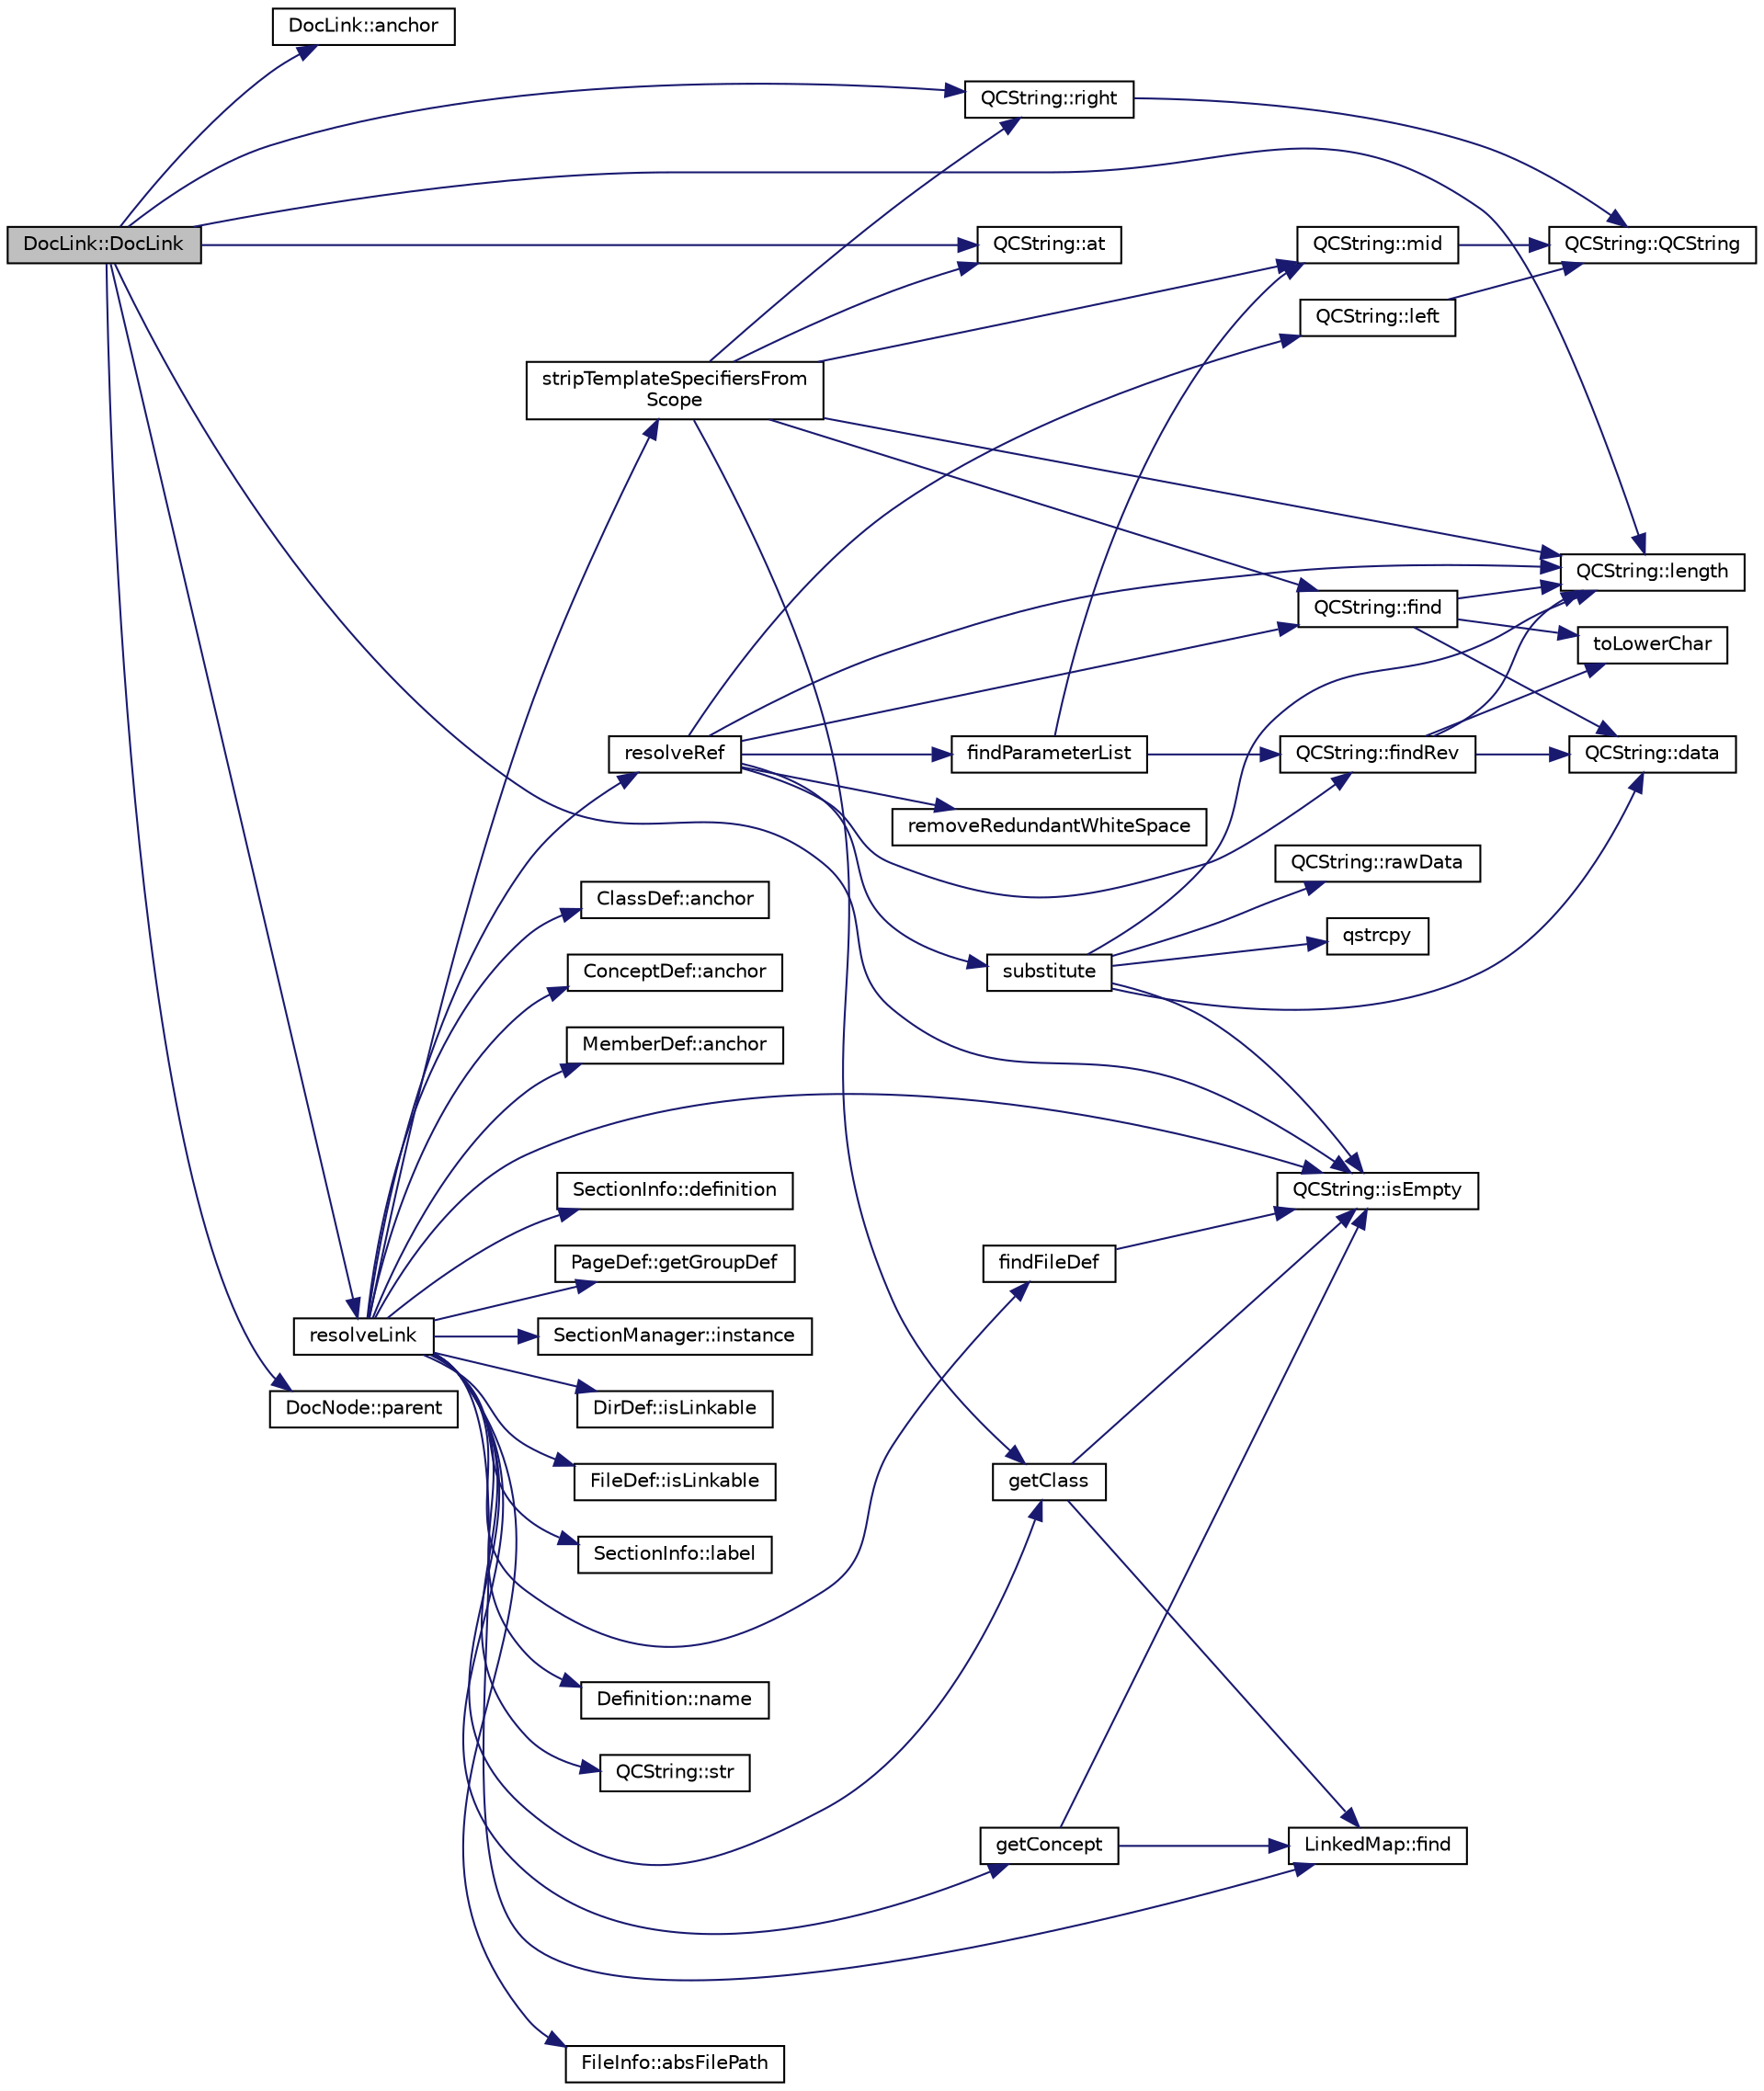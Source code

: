 digraph "DocLink::DocLink"
{
 // LATEX_PDF_SIZE
  edge [fontname="Helvetica",fontsize="10",labelfontname="Helvetica",labelfontsize="10"];
  node [fontname="Helvetica",fontsize="10",shape=record];
  rankdir="LR";
  Node1 [label="DocLink::DocLink",height=0.2,width=0.4,color="black", fillcolor="grey75", style="filled", fontcolor="black",tooltip=" "];
  Node1 -> Node2 [color="midnightblue",fontsize="10",style="solid"];
  Node2 [label="DocLink::anchor",height=0.2,width=0.4,color="black", fillcolor="white", style="filled",URL="$classDocLink.html#a12c7fd0cd735e1fb53216fc9fa26bf61",tooltip=" "];
  Node1 -> Node3 [color="midnightblue",fontsize="10",style="solid"];
  Node3 [label="QCString::at",height=0.2,width=0.4,color="black", fillcolor="white", style="filled",URL="$classQCString.html#a4c8be5d062cc14919b53ff0a3c8f9a4f",tooltip=" "];
  Node1 -> Node4 [color="midnightblue",fontsize="10",style="solid"];
  Node4 [label="QCString::isEmpty",height=0.2,width=0.4,color="black", fillcolor="white", style="filled",URL="$classQCString.html#a621c4090d69ad7d05ef8e5234376c3d8",tooltip=" "];
  Node1 -> Node5 [color="midnightblue",fontsize="10",style="solid"];
  Node5 [label="QCString::length",height=0.2,width=0.4,color="black", fillcolor="white", style="filled",URL="$classQCString.html#ac52596733e9110b778019946d73fb268",tooltip=" "];
  Node1 -> Node6 [color="midnightblue",fontsize="10",style="solid"];
  Node6 [label="DocNode::parent",height=0.2,width=0.4,color="black", fillcolor="white", style="filled",URL="$classDocNode.html#a19c40a3c8e9e449616707f48e252b02e",tooltip=" "];
  Node1 -> Node7 [color="midnightblue",fontsize="10",style="solid"];
  Node7 [label="resolveLink",height=0.2,width=0.4,color="black", fillcolor="white", style="filled",URL="$util_8cpp.html#a5548379f168f36fd8576adcdeab3eb0b",tooltip=" "];
  Node7 -> Node8 [color="midnightblue",fontsize="10",style="solid"];
  Node8 [label="FileInfo::absFilePath",height=0.2,width=0.4,color="black", fillcolor="white", style="filled",URL="$classFileInfo.html#af69e3949475014dcdbd504d742bdf270",tooltip=" "];
  Node7 -> Node9 [color="midnightblue",fontsize="10",style="solid"];
  Node9 [label="ClassDef::anchor",height=0.2,width=0.4,color="black", fillcolor="white", style="filled",URL="$classClassDef.html#a7016b59e40eefbd4e9a1cc6fa43e0bff",tooltip=" "];
  Node7 -> Node10 [color="midnightblue",fontsize="10",style="solid"];
  Node10 [label="ConceptDef::anchor",height=0.2,width=0.4,color="black", fillcolor="white", style="filled",URL="$classConceptDef.html#a59e9b6a7ed4fbf557a98554203041ddb",tooltip=" "];
  Node7 -> Node11 [color="midnightblue",fontsize="10",style="solid"];
  Node11 [label="MemberDef::anchor",height=0.2,width=0.4,color="black", fillcolor="white", style="filled",URL="$classMemberDef.html#a170c6221384447f7e2e9f5a529efef40",tooltip=" "];
  Node7 -> Node12 [color="midnightblue",fontsize="10",style="solid"];
  Node12 [label="SectionInfo::definition",height=0.2,width=0.4,color="black", fillcolor="white", style="filled",URL="$classSectionInfo.html#a544a0639c73042b305889ab13476fb24",tooltip=" "];
  Node7 -> Node13 [color="midnightblue",fontsize="10",style="solid"];
  Node13 [label="LinkedMap::find",height=0.2,width=0.4,color="black", fillcolor="white", style="filled",URL="$classLinkedMap.html#ad7659775b7de962b4fe0921456baf4f4",tooltip=" "];
  Node7 -> Node14 [color="midnightblue",fontsize="10",style="solid"];
  Node14 [label="findFileDef",height=0.2,width=0.4,color="black", fillcolor="white", style="filled",URL="$util_8cpp.html#af891990268daeb8713d18d154b84ffdb",tooltip=" "];
  Node14 -> Node4 [color="midnightblue",fontsize="10",style="solid"];
  Node7 -> Node15 [color="midnightblue",fontsize="10",style="solid"];
  Node15 [label="getClass",height=0.2,width=0.4,color="black", fillcolor="white", style="filled",URL="$classdef_8cpp.html#a9682735bd2cf0656eaa944f8b3e364a2",tooltip=" "];
  Node15 -> Node13 [color="midnightblue",fontsize="10",style="solid"];
  Node15 -> Node4 [color="midnightblue",fontsize="10",style="solid"];
  Node7 -> Node16 [color="midnightblue",fontsize="10",style="solid"];
  Node16 [label="getConcept",height=0.2,width=0.4,color="black", fillcolor="white", style="filled",URL="$conceptdef_8cpp.html#abc9dcc96b75f1a299589ec14c2a97c97",tooltip=" "];
  Node16 -> Node13 [color="midnightblue",fontsize="10",style="solid"];
  Node16 -> Node4 [color="midnightblue",fontsize="10",style="solid"];
  Node7 -> Node17 [color="midnightblue",fontsize="10",style="solid"];
  Node17 [label="PageDef::getGroupDef",height=0.2,width=0.4,color="black", fillcolor="white", style="filled",URL="$classPageDef.html#acd024899a0d21128490483d8cce009a1",tooltip=" "];
  Node7 -> Node18 [color="midnightblue",fontsize="10",style="solid"];
  Node18 [label="SectionManager::instance",height=0.2,width=0.4,color="black", fillcolor="white", style="filled",URL="$classSectionManager.html#afcf31c2b2bad467541c924342b08773d",tooltip="returns a reference to the singleton"];
  Node7 -> Node4 [color="midnightblue",fontsize="10",style="solid"];
  Node7 -> Node19 [color="midnightblue",fontsize="10",style="solid"];
  Node19 [label="DirDef::isLinkable",height=0.2,width=0.4,color="black", fillcolor="white", style="filled",URL="$classDirDef.html#a87ae739d4bbaf8ee8bb26ee2bfbb28f9",tooltip=" "];
  Node7 -> Node20 [color="midnightblue",fontsize="10",style="solid"];
  Node20 [label="FileDef::isLinkable",height=0.2,width=0.4,color="black", fillcolor="white", style="filled",URL="$classFileDef.html#a18cecb4e062e28d65f18313b9357601e",tooltip=" "];
  Node7 -> Node21 [color="midnightblue",fontsize="10",style="solid"];
  Node21 [label="SectionInfo::label",height=0.2,width=0.4,color="black", fillcolor="white", style="filled",URL="$classSectionInfo.html#a3028bd10d3288ef120bd833e0ebc57ab",tooltip=" "];
  Node7 -> Node22 [color="midnightblue",fontsize="10",style="solid"];
  Node22 [label="Definition::name",height=0.2,width=0.4,color="black", fillcolor="white", style="filled",URL="$classDefinition.html#a9374fedd7f64fea7e0e164302d1a9e61",tooltip=" "];
  Node7 -> Node23 [color="midnightblue",fontsize="10",style="solid"];
  Node23 [label="resolveRef",height=0.2,width=0.4,color="black", fillcolor="white", style="filled",URL="$util_8cpp.html#a6aee1ec15ba34cf7ffde95867eaa59a3",tooltip=" "];
  Node23 -> Node24 [color="midnightblue",fontsize="10",style="solid"];
  Node24 [label="QCString::find",height=0.2,width=0.4,color="black", fillcolor="white", style="filled",URL="$classQCString.html#a0182ece6b76dad6475dafb53e2faaf10",tooltip=" "];
  Node24 -> Node25 [color="midnightblue",fontsize="10",style="solid"];
  Node25 [label="QCString::data",height=0.2,width=0.4,color="black", fillcolor="white", style="filled",URL="$classQCString.html#ac3aa3ac1a1c36d3305eba22a2eb0d098",tooltip=" "];
  Node24 -> Node5 [color="midnightblue",fontsize="10",style="solid"];
  Node24 -> Node26 [color="midnightblue",fontsize="10",style="solid"];
  Node26 [label="toLowerChar",height=0.2,width=0.4,color="black", fillcolor="white", style="filled",URL="$qcstring_8cpp.html#a4e545641f98651d4fb8299b407721f9b",tooltip=" "];
  Node23 -> Node27 [color="midnightblue",fontsize="10",style="solid"];
  Node27 [label="findParameterList",height=0.2,width=0.4,color="black", fillcolor="white", style="filled",URL="$util_8cpp.html#ad2143a92408c0b36271fbf7dbe84f4f7",tooltip=" "];
  Node27 -> Node28 [color="midnightblue",fontsize="10",style="solid"];
  Node28 [label="QCString::findRev",height=0.2,width=0.4,color="black", fillcolor="white", style="filled",URL="$classQCString.html#ab47a6435c16d61d04fb448f1080b4e26",tooltip=" "];
  Node28 -> Node25 [color="midnightblue",fontsize="10",style="solid"];
  Node28 -> Node5 [color="midnightblue",fontsize="10",style="solid"];
  Node28 -> Node26 [color="midnightblue",fontsize="10",style="solid"];
  Node27 -> Node29 [color="midnightblue",fontsize="10",style="solid"];
  Node29 [label="QCString::mid",height=0.2,width=0.4,color="black", fillcolor="white", style="filled",URL="$classQCString.html#a27136caf9c0bc4daca574cda6f113551",tooltip=" "];
  Node29 -> Node30 [color="midnightblue",fontsize="10",style="solid"];
  Node30 [label="QCString::QCString",height=0.2,width=0.4,color="black", fillcolor="white", style="filled",URL="$classQCString.html#ad691e1087cc03e14e00d1147ae0ecab7",tooltip=" "];
  Node23 -> Node28 [color="midnightblue",fontsize="10",style="solid"];
  Node23 -> Node31 [color="midnightblue",fontsize="10",style="solid"];
  Node31 [label="QCString::left",height=0.2,width=0.4,color="black", fillcolor="white", style="filled",URL="$classQCString.html#aecf8b66312c4e97333219cc344c11a4f",tooltip=" "];
  Node31 -> Node30 [color="midnightblue",fontsize="10",style="solid"];
  Node23 -> Node5 [color="midnightblue",fontsize="10",style="solid"];
  Node23 -> Node32 [color="midnightblue",fontsize="10",style="solid"];
  Node32 [label="removeRedundantWhiteSpace",height=0.2,width=0.4,color="black", fillcolor="white", style="filled",URL="$util_8cpp.html#a0940360aa6d41fd2496603fc565e3996",tooltip=" "];
  Node23 -> Node33 [color="midnightblue",fontsize="10",style="solid"];
  Node33 [label="substitute",height=0.2,width=0.4,color="black", fillcolor="white", style="filled",URL="$qcstring_8cpp.html#a99187f0723aa35b7f06be3a5506b1285",tooltip="substitute all occurrences of src in s by dst"];
  Node33 -> Node25 [color="midnightblue",fontsize="10",style="solid"];
  Node33 -> Node4 [color="midnightblue",fontsize="10",style="solid"];
  Node33 -> Node5 [color="midnightblue",fontsize="10",style="solid"];
  Node33 -> Node34 [color="midnightblue",fontsize="10",style="solid"];
  Node34 [label="qstrcpy",height=0.2,width=0.4,color="black", fillcolor="white", style="filled",URL="$qcstring_8h.html#ac32a77e081e980d3a32c45578b7be389",tooltip=" "];
  Node33 -> Node35 [color="midnightblue",fontsize="10",style="solid"];
  Node35 [label="QCString::rawData",height=0.2,width=0.4,color="black", fillcolor="white", style="filled",URL="$classQCString.html#a5f5c9dc172d638c8d7b07010d100117a",tooltip=" "];
  Node7 -> Node36 [color="midnightblue",fontsize="10",style="solid"];
  Node36 [label="QCString::str",height=0.2,width=0.4,color="black", fillcolor="white", style="filled",URL="$classQCString.html#a9824b07232eea418ab3b3e7dc3178eec",tooltip=" "];
  Node7 -> Node37 [color="midnightblue",fontsize="10",style="solid"];
  Node37 [label="stripTemplateSpecifiersFrom\lScope",height=0.2,width=0.4,color="black", fillcolor="white", style="filled",URL="$util_8cpp.html#a195c37037adf1a2af69ad01cf8d72cac",tooltip=" "];
  Node37 -> Node3 [color="midnightblue",fontsize="10",style="solid"];
  Node37 -> Node24 [color="midnightblue",fontsize="10",style="solid"];
  Node37 -> Node15 [color="midnightblue",fontsize="10",style="solid"];
  Node37 -> Node5 [color="midnightblue",fontsize="10",style="solid"];
  Node37 -> Node29 [color="midnightblue",fontsize="10",style="solid"];
  Node37 -> Node38 [color="midnightblue",fontsize="10",style="solid"];
  Node38 [label="QCString::right",height=0.2,width=0.4,color="black", fillcolor="white", style="filled",URL="$classQCString.html#a8f4aa5417f6a834f28c7148a1fe262d5",tooltip=" "];
  Node38 -> Node30 [color="midnightblue",fontsize="10",style="solid"];
  Node1 -> Node38 [color="midnightblue",fontsize="10",style="solid"];
}
